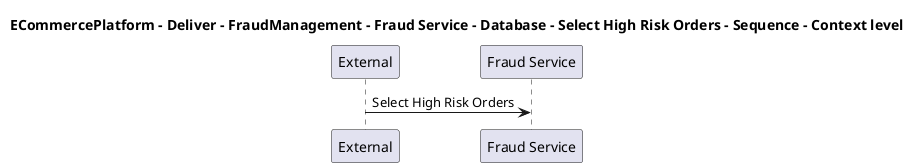 @startuml

title ECommercePlatform - Deliver - FraudManagement - Fraud Service - Database - Select High Risk Orders - Sequence - Context level

participant "External" as C4InterFlow.SoftwareSystems.ExternalSystem
participant "Fraud Service" as ECommercePlatform.Deliver.FraudManagement.SoftwareSystems.FraudService

C4InterFlow.SoftwareSystems.ExternalSystem -> ECommercePlatform.Deliver.FraudManagement.SoftwareSystems.FraudService : Select High Risk Orders


@enduml
